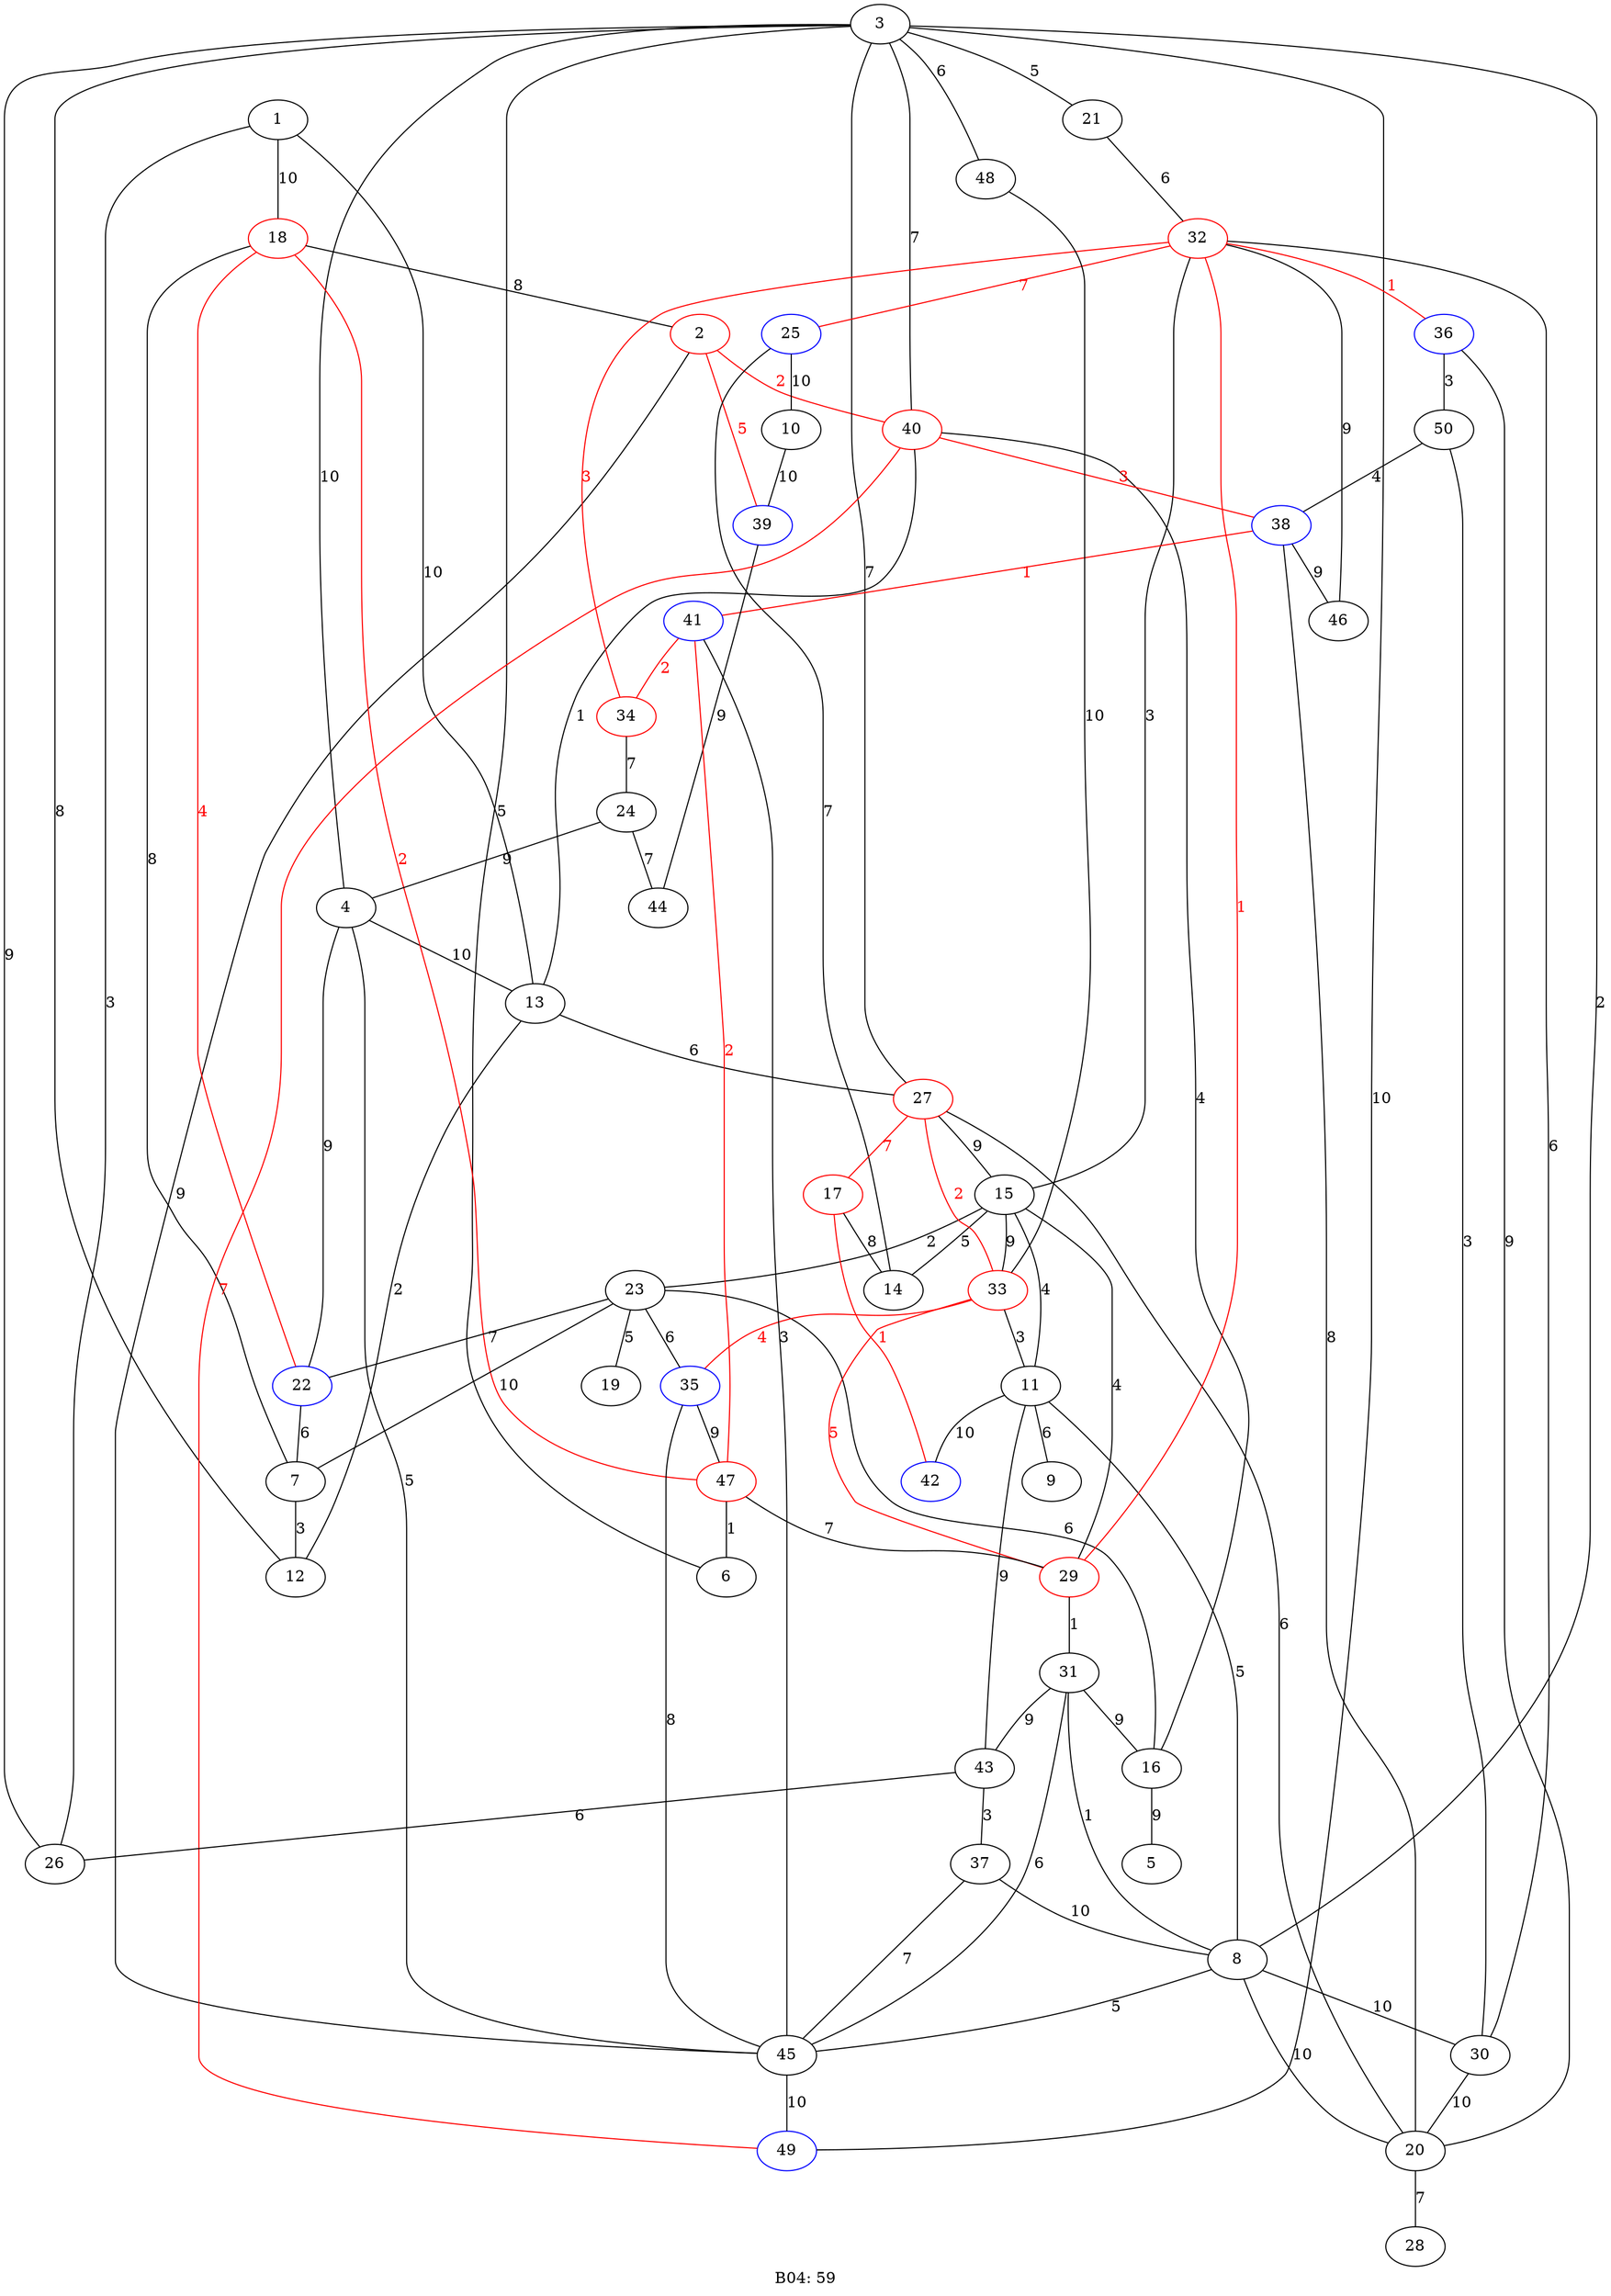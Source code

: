 strict graph G {
  label="B04: 59";
  1 [ ];
  2 [ color="red" ];
  3 [ ];
  4 [ ];
  5 [ ];
  6 [ ];
  7 [ ];
  8 [ ];
  9 [ ];
  10 [ ];
  11 [ ];
  12 [ ];
  13 [ ];
  14 [ ];
  15 [ ];
  16 [ ];
  17 [ color="red" ];
  18 [ color="red" ];
  19 [ ];
  20 [ ];
  21 [ ];
  22 [ color="blue" ];
  23 [ ];
  24 [ ];
  25 [ color="blue" ];
  26 [ ];
  27 [ color="red" ];
  28 [ ];
  29 [ color="red" ];
  30 [ ];
  31 [ ];
  32 [ color="red" ];
  33 [ color="red" ];
  34 [ color="red" ];
  35 [ color="blue" ];
  36 [ color="blue" ];
  37 [ ];
  38 [ color="blue" ];
  39 [ color="blue" ];
  40 [ color="red" ];
  41 [ color="blue" ];
  42 [ color="blue" ];
  43 [ ];
  44 [ ];
  45 [ ];
  46 [ ];
  47 [ color="red" ];
  48 [ ];
  49 [ color="blue" ];
  50 [ ];
  1 -- 18 [ label="10" ];
  2 -- 39 [ color="red" fontcolor="red" label="5" ];
  2 -- 40 [ color="red" fontcolor="red" label="2" ];
  2 -- 45 [ label="9" ];
  3 -- 4 [ label="10" ];
  3 -- 6 [ label="5" ];
  3 -- 8 [ label="2" ];
  3 -- 12 [ label="8" ];
  3 -- 21 [ label="5" ];
  3 -- 26 [ label="9" ];
  3 -- 27 [ label="7" ];
  3 -- 40 [ label="7" ];
  3 -- 48 [ label="6" ];
  3 -- 49 [ label="10" ];
  4 -- 13 [ label="10" ];
  4 -- 22 [ label="9" ];
  4 -- 45 [ label="5" ];
  7 -- 12 [ label="3" ];
  7 -- 18 [ label="8" ];
  8 -- 20 [ label="10" ];
  8 -- 30 [ label="10" ];
  8 -- 31 [ label="1" ];
  8 -- 45 [ label="5" ];
  10 -- 39 [ label="10" ];
  11 -- 8 [ label="5" ];
  11 -- 9 [ label="6" ];
  11 -- 15 [ label="4" ];
  11 -- 42 [ label="10" ];
  11 -- 43 [ label="9" ];
  13 -- 1 [ label="10" ];
  13 -- 12 [ label="2" ];
  13 -- 27 [ label="6" ];
  13 -- 40 [ label="1" ];
  15 -- 14 [ label="5" ];
  15 -- 23 [ label="2" ];
  15 -- 29 [ label="4" ];
  15 -- 33 [ label="9" ];
  16 -- 5 [ label="9" ];
  16 -- 23 [ label="6" ];
  16 -- 40 [ label="4" ];
  17 -- 14 [ label="8" ];
  17 -- 42 [ color="red" fontcolor="red" label="1" ];
  18 -- 2 [ label="8" ];
  18 -- 47 [ color="red" fontcolor="red" label="2" ];
  20 -- 27 [ label="6" ];
  20 -- 28 [ label="7" ];
  20 -- 38 [ label="8" ];
  21 -- 32 [ label="6" ];
  22 -- 7 [ label="6" ];
  22 -- 18 [ color="red" fontcolor="red" label="4" ];
  23 -- 7 [ label="10" ];
  23 -- 19 [ label="5" ];
  23 -- 22 [ label="7" ];
  23 -- 35 [ label="6" ];
  24 -- 4 [ label="9" ];
  24 -- 44 [ label="7" ];
  25 -- 10 [ label="10" ];
  25 -- 14 [ label="7" ];
  26 -- 1 [ label="3" ];
  27 -- 15 [ label="9" ];
  27 -- 17 [ color="red" fontcolor="red" label="7" ];
  27 -- 33 [ color="red" fontcolor="red" label="2" ];
  29 -- 31 [ label="1" ];
  30 -- 20 [ label="10" ];
  31 -- 16 [ label="9" ];
  31 -- 43 [ label="9" ];
  31 -- 45 [ label="6" ];
  32 -- 15 [ label="3" ];
  32 -- 25 [ color="red" fontcolor="red" label="7" ];
  32 -- 29 [ color="red" fontcolor="red" label="1" ];
  32 -- 30 [ label="6" ];
  32 -- 34 [ color="red" fontcolor="red" label="3" ];
  32 -- 36 [ color="red" fontcolor="red" label="1" ];
  32 -- 46 [ label="9" ];
  33 -- 11 [ label="3" ];
  33 -- 29 [ color="red" fontcolor="red" label="5" ];
  33 -- 35 [ color="red" fontcolor="red" label="4" ];
  34 -- 24 [ label="7" ];
  35 -- 47 [ label="9" ];
  36 -- 20 [ label="9" ];
  36 -- 50 [ label="3" ];
  37 -- 8 [ label="10" ];
  37 -- 45 [ label="7" ];
  38 -- 41 [ color="red" fontcolor="red" label="1" ];
  38 -- 46 [ label="9" ];
  39 -- 44 [ label="9" ];
  40 -- 38 [ color="red" fontcolor="red" label="3" ];
  40 -- 49 [ color="red" fontcolor="red" label="7" ];
  41 -- 34 [ color="red" fontcolor="red" label="2" ];
  41 -- 45 [ label="3" ];
  43 -- 26 [ label="6" ];
  43 -- 37 [ label="3" ];
  45 -- 35 [ label="8" ];
  45 -- 49 [ label="10" ];
  47 -- 6 [ label="1" ];
  47 -- 29 [ label="7" ];
  47 -- 41 [ color="red" fontcolor="red" label="2" ];
  48 -- 33 [ label="10" ];
  50 -- 30 [ label="3" ];
  50 -- 38 [ label="4" ];
}

